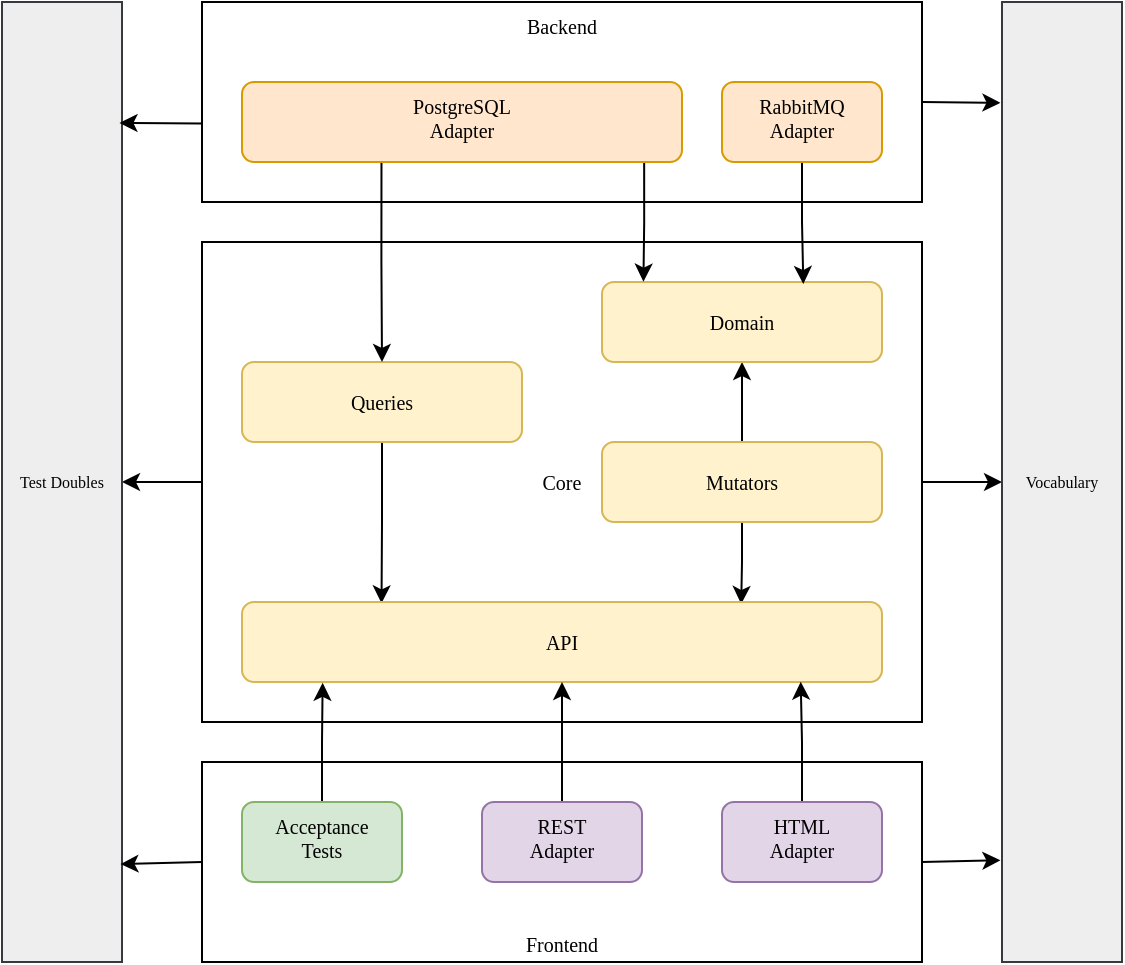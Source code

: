 <mxfile version="14.7.4" type="embed"><diagram id="23iRSUPoRavnBvh4doch" name="Page-1"><mxGraphModel dx="-397" dy="1682" grid="1" gridSize="10" guides="1" tooltips="1" connect="1" arrows="1" fold="1" page="1" pageScale="1" pageWidth="827" pageHeight="1169" math="0" shadow="0"><root><mxCell id="0"/><mxCell id="1" parent="0"/><mxCell id="29" value="Frontend" style="rounded=0;whiteSpace=wrap;html=1;shadow=0;glass=0;sketch=0;fontFamily=Verdana;fontSize=10;align=center;verticalAlign=bottom;" parent="1" vertex="1"><mxGeometry x="1020" y="360" width="360" height="100" as="geometry"/></mxCell><mxCell id="52" value="" style="edgeStyle=orthogonalEdgeStyle;rounded=0;orthogonalLoop=1;jettySize=auto;html=1;fontFamily=Verdana;fontSize=8;" parent="1" source="16" target="48" edge="1"><mxGeometry relative="1" as="geometry"/></mxCell><mxCell id="53" value="" style="edgeStyle=orthogonalEdgeStyle;rounded=0;orthogonalLoop=1;jettySize=auto;html=1;fontFamily=Verdana;fontSize=8;" parent="1" source="16" target="45" edge="1"><mxGeometry relative="1" as="geometry"/></mxCell><mxCell id="16" value="Core" style="rounded=0;whiteSpace=wrap;html=1;align=center;shadow=0;sketch=0;glass=0;verticalAlign=middle;fontFamily=Verdana;fontSize=10;" parent="1" vertex="1"><mxGeometry x="1020" y="100" width="360" height="240" as="geometry"/></mxCell><mxCell id="19" value="" style="edgeStyle=orthogonalEdgeStyle;rounded=0;orthogonalLoop=1;jettySize=auto;html=1;" parent="1" source="8" target="10" edge="1"><mxGeometry relative="1" as="geometry"/></mxCell><mxCell id="20" value="" style="edgeStyle=orthogonalEdgeStyle;rounded=0;orthogonalLoop=1;jettySize=auto;html=1;entryX=0.78;entryY=0.025;entryDx=0;entryDy=0;entryPerimeter=0;" parent="1" source="8" target="11" edge="1"><mxGeometry relative="1" as="geometry"/></mxCell><mxCell id="8" value="Mutators" style="rounded=1;whiteSpace=wrap;html=1;fontFamily=Verdana;fontSize=10;fillColor=#fff2cc;strokeColor=#d6b656;" parent="1" vertex="1"><mxGeometry x="1220" y="200" width="140" height="40" as="geometry"/></mxCell><mxCell id="17" value="" style="edgeStyle=orthogonalEdgeStyle;rounded=0;orthogonalLoop=1;jettySize=auto;html=1;entryX=0.218;entryY=0.017;entryDx=0;entryDy=0;entryPerimeter=0;" parent="1" source="9" target="11" edge="1"><mxGeometry relative="1" as="geometry"/></mxCell><mxCell id="9" value="Queries" style="rounded=1;whiteSpace=wrap;html=1;fontFamily=Verdana;fontSize=10;fillColor=#fff2cc;strokeColor=#d6b656;" parent="1" vertex="1"><mxGeometry x="1040" y="160" width="140" height="40" as="geometry"/></mxCell><mxCell id="10" value="Domain" style="rounded=1;whiteSpace=wrap;html=1;fontFamily=Verdana;fontSize=10;fillColor=#fff2cc;strokeColor=#d6b656;" parent="1" vertex="1"><mxGeometry x="1220" y="120" width="140" height="40" as="geometry"/></mxCell><mxCell id="11" value="API" style="rounded=1;whiteSpace=wrap;html=1;fontFamily=Verdana;fontSize=10;fillColor=#fff2cc;strokeColor=#d6b656;" parent="1" vertex="1"><mxGeometry x="1040" y="280" width="320" height="40" as="geometry"/></mxCell><mxCell id="24" value="" style="edgeStyle=orthogonalEdgeStyle;rounded=0;orthogonalLoop=1;jettySize=auto;html=1;fontFamily=Verdana;fontSize=10;entryX=0.126;entryY=1.01;entryDx=0;entryDy=0;entryPerimeter=0;" parent="1" source="22" target="11" edge="1"><mxGeometry relative="1" as="geometry"/></mxCell><mxCell id="22" value="Acceptance&lt;br&gt;Tests" style="rounded=1;whiteSpace=wrap;html=1;shadow=0;glass=0;sketch=0;fontFamily=Verdana;fontSize=10;align=center;verticalAlign=top;fillColor=#d5e8d4;strokeColor=#82b366;" parent="1" vertex="1"><mxGeometry x="1040" y="380" width="80" height="40" as="geometry"/></mxCell><mxCell id="27" value="" style="edgeStyle=orthogonalEdgeStyle;rounded=0;orthogonalLoop=1;jettySize=auto;html=1;fontFamily=Verdana;fontSize=10;" parent="1" source="25" target="11" edge="1"><mxGeometry relative="1" as="geometry"/></mxCell><mxCell id="25" value="REST&lt;br&gt;Adapter" style="rounded=1;whiteSpace=wrap;html=1;shadow=0;glass=0;sketch=0;fontFamily=Verdana;fontSize=10;align=center;verticalAlign=top;fillColor=#e1d5e7;strokeColor=#9673a6;" parent="1" vertex="1"><mxGeometry x="1160" y="380" width="80" height="40" as="geometry"/></mxCell><mxCell id="28" value="" style="edgeStyle=orthogonalEdgeStyle;rounded=0;orthogonalLoop=1;jettySize=auto;html=1;fontFamily=Verdana;fontSize=10;entryX=0.873;entryY=0.996;entryDx=0;entryDy=0;entryPerimeter=0;" parent="1" source="26" target="11" edge="1"><mxGeometry relative="1" as="geometry"/></mxCell><mxCell id="26" value="HTML&lt;br&gt;Adapter" style="rounded=1;whiteSpace=wrap;html=1;shadow=0;glass=0;sketch=0;fontFamily=Verdana;fontSize=10;align=center;verticalAlign=top;fillColor=#e1d5e7;strokeColor=#9673a6;" parent="1" vertex="1"><mxGeometry x="1280" y="380" width="80" height="40" as="geometry"/></mxCell><mxCell id="30" value="Backend" style="rounded=0;whiteSpace=wrap;html=1;shadow=0;glass=0;sketch=0;fontFamily=Verdana;fontSize=10;gradientColor=none;align=center;verticalAlign=top;" parent="1" vertex="1"><mxGeometry x="1020" y="-20" width="360" height="100" as="geometry"/></mxCell><mxCell id="41" value="" style="edgeStyle=orthogonalEdgeStyle;rounded=0;orthogonalLoop=1;jettySize=auto;html=1;fontFamily=Verdana;fontSize=10;entryX=0.148;entryY=-0.004;entryDx=0;entryDy=0;entryPerimeter=0;exitX=0.914;exitY=0.992;exitDx=0;exitDy=0;exitPerimeter=0;" parent="1" source="31" target="10" edge="1"><mxGeometry relative="1" as="geometry"><mxPoint x="1241" y="62" as="sourcePoint"/></mxGeometry></mxCell><mxCell id="43" value="" style="edgeStyle=orthogonalEdgeStyle;rounded=0;orthogonalLoop=1;jettySize=auto;html=1;fontFamily=Verdana;fontSize=10;exitX=0.317;exitY=0.98;exitDx=0;exitDy=0;exitPerimeter=0;" parent="1" source="31" target="9" edge="1"><mxGeometry relative="1" as="geometry"/></mxCell><mxCell id="31" value="PostgreSQL&lt;br&gt;Adapter" style="rounded=1;whiteSpace=wrap;html=1;shadow=0;glass=0;sketch=0;fontFamily=Verdana;fontSize=10;align=center;verticalAlign=top;fillColor=#ffe6cc;strokeColor=#d79b00;" parent="1" vertex="1"><mxGeometry x="1040" y="20" width="220" height="40" as="geometry"/></mxCell><mxCell id="36" value="" style="edgeStyle=orthogonalEdgeStyle;rounded=0;orthogonalLoop=1;jettySize=auto;html=1;fontFamily=Verdana;fontSize=10;entryX=0.719;entryY=0.025;entryDx=0;entryDy=0;entryPerimeter=0;" parent="1" source="35" target="10" edge="1"><mxGeometry relative="1" as="geometry"/></mxCell><mxCell id="35" value="RabbitMQ&lt;br&gt;Adapter" style="rounded=1;whiteSpace=wrap;html=1;shadow=0;glass=0;sketch=0;fontFamily=Verdana;fontSize=10;align=center;verticalAlign=top;fillColor=#ffe6cc;strokeColor=#d79b00;" parent="1" vertex="1"><mxGeometry x="1280" y="20" width="80" height="40" as="geometry"/></mxCell><mxCell id="45" value="Vocabulary" style="rounded=0;whiteSpace=wrap;html=1;shadow=0;glass=0;sketch=0;fontFamily=Verdana;fontSize=8;align=center;verticalAlign=middle;fillColor=#eeeeee;strokeColor=#36393d;" parent="1" vertex="1"><mxGeometry x="1420" y="-20" width="60" height="480" as="geometry"/></mxCell><mxCell id="48" value="Test Doubles" style="rounded=0;whiteSpace=wrap;html=1;shadow=0;glass=0;sketch=0;fontFamily=Verdana;fontSize=8;align=center;verticalAlign=middle;fillColor=#eeeeee;strokeColor=#36393d;" parent="1" vertex="1"><mxGeometry x="920" y="-20" width="60" height="480" as="geometry"/></mxCell><mxCell id="49" value="" style="endArrow=classic;html=1;fontFamily=Verdana;fontSize=8;exitX=-0.001;exitY=0.608;exitDx=0;exitDy=0;exitPerimeter=0;entryX=0.979;entryY=0.126;entryDx=0;entryDy=0;entryPerimeter=0;" parent="1" source="30" target="48" edge="1"><mxGeometry width="50" height="50" relative="1" as="geometry"><mxPoint x="1060" y="130" as="sourcePoint"/><mxPoint x="1110" y="80" as="targetPoint"/></mxGeometry></mxCell><mxCell id="51" value="" style="endArrow=classic;html=1;fontFamily=Verdana;fontSize=8;exitX=0;exitY=0.5;exitDx=0;exitDy=0;entryX=0.987;entryY=0.898;entryDx=0;entryDy=0;entryPerimeter=0;" parent="1" source="29" target="48" edge="1"><mxGeometry width="50" height="50" relative="1" as="geometry"><mxPoint x="1060" y="460" as="sourcePoint"/><mxPoint x="1110" y="410" as="targetPoint"/></mxGeometry></mxCell><mxCell id="54" value="" style="endArrow=classic;html=1;fontFamily=Verdana;fontSize=8;exitX=1;exitY=0.5;exitDx=0;exitDy=0;entryX=-0.013;entryY=0.894;entryDx=0;entryDy=0;entryPerimeter=0;" parent="1" source="29" target="45" edge="1"><mxGeometry width="50" height="50" relative="1" as="geometry"><mxPoint x="1310" y="380" as="sourcePoint"/><mxPoint x="1360" y="330" as="targetPoint"/></mxGeometry></mxCell><mxCell id="55" value="" style="endArrow=classic;html=1;fontFamily=Verdana;fontSize=8;exitX=1;exitY=0.5;exitDx=0;exitDy=0;entryX=-0.013;entryY=0.105;entryDx=0;entryDy=0;entryPerimeter=0;" parent="1" source="30" target="45" edge="1"><mxGeometry width="50" height="50" relative="1" as="geometry"><mxPoint x="1310" y="120" as="sourcePoint"/><mxPoint x="1360" y="70" as="targetPoint"/></mxGeometry></mxCell></root></mxGraphModel></diagram></mxfile>